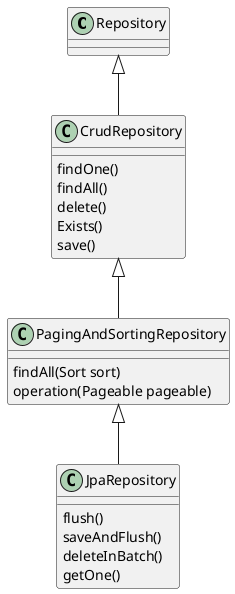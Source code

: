 @startuml
Repository <|-- CrudRepository
CrudRepository <|-- PagingAndSortingRepository
PagingAndSortingRepository <|-- JpaRepository

class CrudRepository {
    findOne()
    findAll()
    delete()
    Exists()
    save()
}

class PagingAndSortingRepository {
    findAll(Sort sort)
    operation(Pageable pageable)
}

class JpaRepository {
    flush()
    saveAndFlush()
    deleteInBatch()
    getOne()
}
@enduml